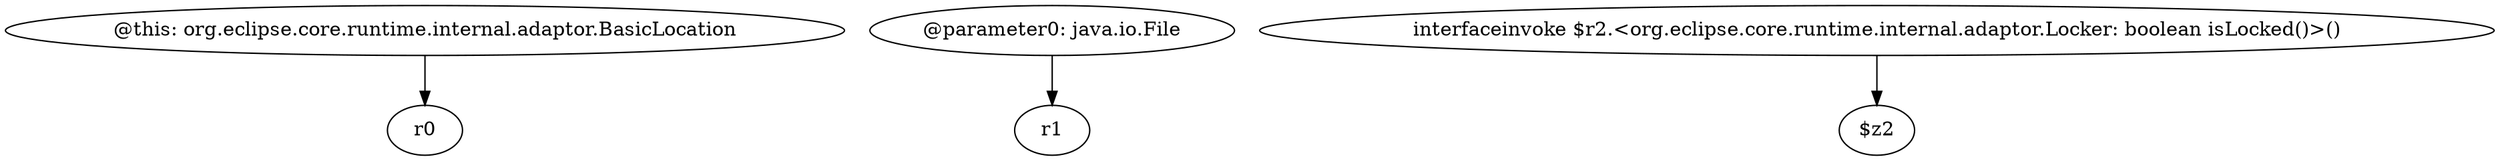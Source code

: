 digraph g {
0[label="@this: org.eclipse.core.runtime.internal.adaptor.BasicLocation"]
1[label="r0"]
0->1[label=""]
2[label="@parameter0: java.io.File"]
3[label="r1"]
2->3[label=""]
4[label="interfaceinvoke $r2.<org.eclipse.core.runtime.internal.adaptor.Locker: boolean isLocked()>()"]
5[label="$z2"]
4->5[label=""]
}